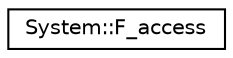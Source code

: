 digraph G
{
  edge [fontname="Helvetica",fontsize="10",labelfontname="Helvetica",labelfontsize="10"];
  node [fontname="Helvetica",fontsize="10",shape=record];
  rankdir="LR";
  Node1 [label="System::F_access",height=0.2,width=0.4,color="black", fillcolor="white", style="filled",URL="$struct_system_1_1_f__access.html"];
}
